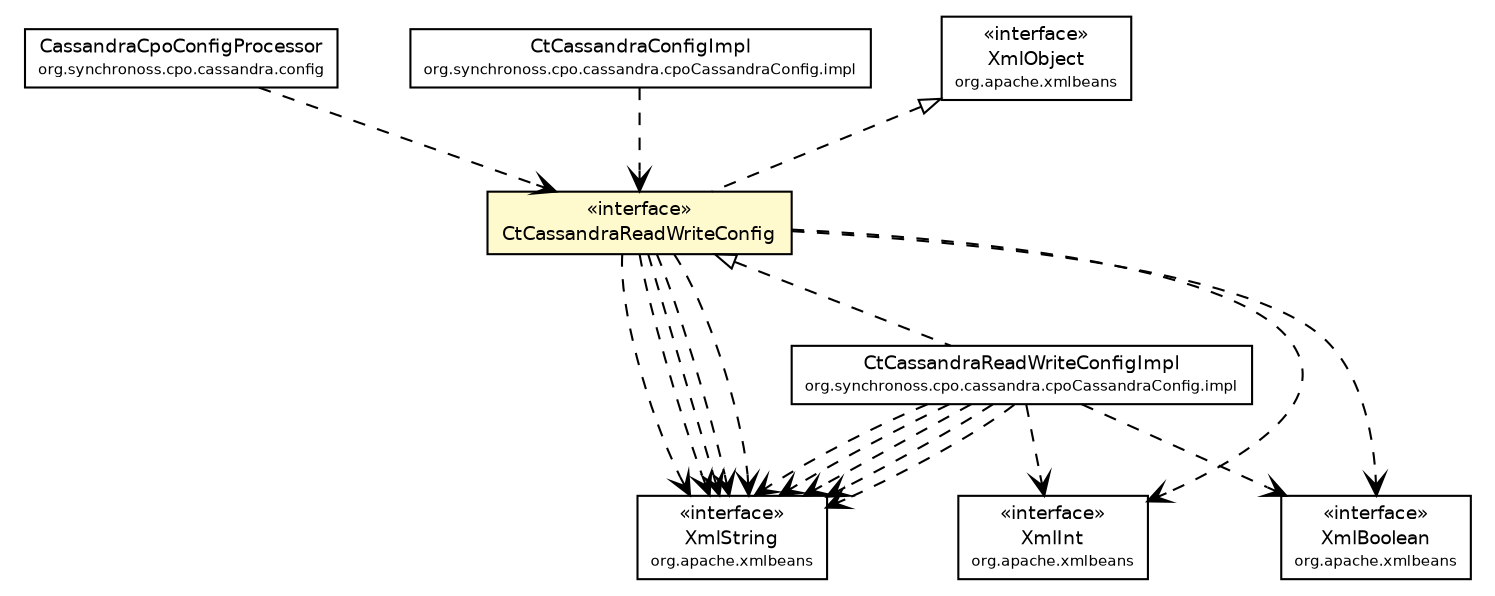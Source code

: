 #!/usr/local/bin/dot
#
# Class diagram 
# Generated by UmlGraph version 4.6 (http://www.spinellis.gr/sw/umlgraph)
#

digraph G {
	edge [fontname="Helvetica",fontsize=10,labelfontname="Helvetica",labelfontsize=10];
	node [fontname="Helvetica",fontsize=10,shape=plaintext];
	// org.synchronoss.cpo.cassandra.config.CassandraCpoConfigProcessor
	c50570 [label=<<table border="0" cellborder="1" cellspacing="0" cellpadding="2" port="p" href="../config/CassandraCpoConfigProcessor.html">
		<tr><td><table border="0" cellspacing="0" cellpadding="1">
			<tr><td> CassandraCpoConfigProcessor </td></tr>
			<tr><td><font point-size="7.0"> org.synchronoss.cpo.cassandra.config </font></td></tr>
		</table></td></tr>
		</table>>, fontname="Helvetica", fontcolor="black", fontsize=9.0];
	// org.synchronoss.cpo.cassandra.cpoCassandraConfig.CtCassandraReadWriteConfig
	c50585 [label=<<table border="0" cellborder="1" cellspacing="0" cellpadding="2" port="p" bgcolor="lemonChiffon" href="./CtCassandraReadWriteConfig.html">
		<tr><td><table border="0" cellspacing="0" cellpadding="1">
			<tr><td> &laquo;interface&raquo; </td></tr>
			<tr><td> CtCassandraReadWriteConfig </td></tr>
		</table></td></tr>
		</table>>, fontname="Helvetica", fontcolor="black", fontsize=9.0];
	// org.synchronoss.cpo.cassandra.cpoCassandraConfig.impl.CtCassandraReadWriteConfigImpl
	c50591 [label=<<table border="0" cellborder="1" cellspacing="0" cellpadding="2" port="p" href="./impl/CtCassandraReadWriteConfigImpl.html">
		<tr><td><table border="0" cellspacing="0" cellpadding="1">
			<tr><td> CtCassandraReadWriteConfigImpl </td></tr>
			<tr><td><font point-size="7.0"> org.synchronoss.cpo.cassandra.cpoCassandraConfig.impl </font></td></tr>
		</table></td></tr>
		</table>>, fontname="Helvetica", fontcolor="black", fontsize=9.0];
	// org.synchronoss.cpo.cassandra.cpoCassandraConfig.impl.CtCassandraConfigImpl
	c50592 [label=<<table border="0" cellborder="1" cellspacing="0" cellpadding="2" port="p" href="./impl/CtCassandraConfigImpl.html">
		<tr><td><table border="0" cellspacing="0" cellpadding="1">
			<tr><td> CtCassandraConfigImpl </td></tr>
			<tr><td><font point-size="7.0"> org.synchronoss.cpo.cassandra.cpoCassandraConfig.impl </font></td></tr>
		</table></td></tr>
		</table>>, fontname="Helvetica", fontcolor="black", fontsize=9.0];
	//org.synchronoss.cpo.cassandra.cpoCassandraConfig.CtCassandraReadWriteConfig implements org.apache.xmlbeans.XmlObject
	c50602:p -> c50585:p [dir=back,arrowtail=empty,style=dashed];
	//org.synchronoss.cpo.cassandra.cpoCassandraConfig.impl.CtCassandraReadWriteConfigImpl implements org.synchronoss.cpo.cassandra.cpoCassandraConfig.CtCassandraReadWriteConfig
	c50585:p -> c50591:p [dir=back,arrowtail=empty,style=dashed];
	// org.synchronoss.cpo.cassandra.config.CassandraCpoConfigProcessor DEPEND org.synchronoss.cpo.cassandra.cpoCassandraConfig.CtCassandraReadWriteConfig
	c50570:p -> c50585:p [taillabel="", label="", headlabel="", fontname="Helvetica", fontcolor="black", fontsize=10.0, color="black", arrowhead=open, style=dashed];
	// org.synchronoss.cpo.cassandra.cpoCassandraConfig.CtCassandraReadWriteConfig DEPEND org.apache.xmlbeans.XmlString
	c50585:p -> c50603:p [taillabel="", label="", headlabel="", fontname="Helvetica", fontcolor="black", fontsize=10.0, color="black", arrowhead=open, style=dashed];
	// org.synchronoss.cpo.cassandra.cpoCassandraConfig.CtCassandraReadWriteConfig DEPEND org.apache.xmlbeans.XmlString
	c50585:p -> c50603:p [taillabel="", label="", headlabel="", fontname="Helvetica", fontcolor="black", fontsize=10.0, color="black", arrowhead=open, style=dashed];
	// org.synchronoss.cpo.cassandra.cpoCassandraConfig.CtCassandraReadWriteConfig DEPEND org.apache.xmlbeans.XmlString
	c50585:p -> c50603:p [taillabel="", label="", headlabel="", fontname="Helvetica", fontcolor="black", fontsize=10.0, color="black", arrowhead=open, style=dashed];
	// org.synchronoss.cpo.cassandra.cpoCassandraConfig.CtCassandraReadWriteConfig DEPEND org.apache.xmlbeans.XmlString
	c50585:p -> c50603:p [taillabel="", label="", headlabel="", fontname="Helvetica", fontcolor="black", fontsize=10.0, color="black", arrowhead=open, style=dashed];
	// org.synchronoss.cpo.cassandra.cpoCassandraConfig.CtCassandraReadWriteConfig DEPEND org.apache.xmlbeans.XmlInt
	c50585:p -> c50604:p [taillabel="", label="", headlabel="", fontname="Helvetica", fontcolor="black", fontsize=10.0, color="black", arrowhead=open, style=dashed];
	// org.synchronoss.cpo.cassandra.cpoCassandraConfig.CtCassandraReadWriteConfig DEPEND org.apache.xmlbeans.XmlString
	c50585:p -> c50603:p [taillabel="", label="", headlabel="", fontname="Helvetica", fontcolor="black", fontsize=10.0, color="black", arrowhead=open, style=dashed];
	// org.synchronoss.cpo.cassandra.cpoCassandraConfig.CtCassandraReadWriteConfig DEPEND org.apache.xmlbeans.XmlBoolean
	c50585:p -> c50605:p [taillabel="", label="", headlabel="", fontname="Helvetica", fontcolor="black", fontsize=10.0, color="black", arrowhead=open, style=dashed];
	// org.synchronoss.cpo.cassandra.cpoCassandraConfig.impl.CtCassandraReadWriteConfigImpl DEPEND org.apache.xmlbeans.XmlString
	c50591:p -> c50603:p [taillabel="", label="", headlabel="", fontname="Helvetica", fontcolor="black", fontsize=10.0, color="black", arrowhead=open, style=dashed];
	// org.synchronoss.cpo.cassandra.cpoCassandraConfig.impl.CtCassandraReadWriteConfigImpl DEPEND org.apache.xmlbeans.XmlString
	c50591:p -> c50603:p [taillabel="", label="", headlabel="", fontname="Helvetica", fontcolor="black", fontsize=10.0, color="black", arrowhead=open, style=dashed];
	// org.synchronoss.cpo.cassandra.cpoCassandraConfig.impl.CtCassandraReadWriteConfigImpl DEPEND org.apache.xmlbeans.XmlInt
	c50591:p -> c50604:p [taillabel="", label="", headlabel="", fontname="Helvetica", fontcolor="black", fontsize=10.0, color="black", arrowhead=open, style=dashed];
	// org.synchronoss.cpo.cassandra.cpoCassandraConfig.impl.CtCassandraReadWriteConfigImpl DEPEND org.apache.xmlbeans.XmlString
	c50591:p -> c50603:p [taillabel="", label="", headlabel="", fontname="Helvetica", fontcolor="black", fontsize=10.0, color="black", arrowhead=open, style=dashed];
	// org.synchronoss.cpo.cassandra.cpoCassandraConfig.impl.CtCassandraReadWriteConfigImpl DEPEND org.apache.xmlbeans.XmlString
	c50591:p -> c50603:p [taillabel="", label="", headlabel="", fontname="Helvetica", fontcolor="black", fontsize=10.0, color="black", arrowhead=open, style=dashed];
	// org.synchronoss.cpo.cassandra.cpoCassandraConfig.impl.CtCassandraReadWriteConfigImpl DEPEND org.apache.xmlbeans.XmlBoolean
	c50591:p -> c50605:p [taillabel="", label="", headlabel="", fontname="Helvetica", fontcolor="black", fontsize=10.0, color="black", arrowhead=open, style=dashed];
	// org.synchronoss.cpo.cassandra.cpoCassandraConfig.impl.CtCassandraReadWriteConfigImpl DEPEND org.apache.xmlbeans.XmlString
	c50591:p -> c50603:p [taillabel="", label="", headlabel="", fontname="Helvetica", fontcolor="black", fontsize=10.0, color="black", arrowhead=open, style=dashed];
	// org.synchronoss.cpo.cassandra.cpoCassandraConfig.impl.CtCassandraConfigImpl DEPEND org.synchronoss.cpo.cassandra.cpoCassandraConfig.CtCassandraReadWriteConfig
	c50592:p -> c50585:p [taillabel="", label="", headlabel="", fontname="Helvetica", fontcolor="black", fontsize=10.0, color="black", arrowhead=open, style=dashed];
	// org.apache.xmlbeans.XmlObject
	c50602 [label=<<table border="0" cellborder="1" cellspacing="0" cellpadding="2" port="p" href="http://java.sun.com/j2se/1.4.2/docs/api/org/apache/xmlbeans/XmlObject.html">
		<tr><td><table border="0" cellspacing="0" cellpadding="1">
			<tr><td> &laquo;interface&raquo; </td></tr>
			<tr><td> XmlObject </td></tr>
			<tr><td><font point-size="7.0"> org.apache.xmlbeans </font></td></tr>
		</table></td></tr>
		</table>>, fontname="Helvetica", fontcolor="black", fontsize=9.0];
	// org.apache.xmlbeans.XmlInt
	c50604 [label=<<table border="0" cellborder="1" cellspacing="0" cellpadding="2" port="p" href="http://java.sun.com/j2se/1.4.2/docs/api/org/apache/xmlbeans/XmlInt.html">
		<tr><td><table border="0" cellspacing="0" cellpadding="1">
			<tr><td> &laquo;interface&raquo; </td></tr>
			<tr><td> XmlInt </td></tr>
			<tr><td><font point-size="7.0"> org.apache.xmlbeans </font></td></tr>
		</table></td></tr>
		</table>>, fontname="Helvetica", fontcolor="black", fontsize=9.0];
	// org.apache.xmlbeans.XmlString
	c50603 [label=<<table border="0" cellborder="1" cellspacing="0" cellpadding="2" port="p" href="http://java.sun.com/j2se/1.4.2/docs/api/org/apache/xmlbeans/XmlString.html">
		<tr><td><table border="0" cellspacing="0" cellpadding="1">
			<tr><td> &laquo;interface&raquo; </td></tr>
			<tr><td> XmlString </td></tr>
			<tr><td><font point-size="7.0"> org.apache.xmlbeans </font></td></tr>
		</table></td></tr>
		</table>>, fontname="Helvetica", fontcolor="black", fontsize=9.0];
	// org.apache.xmlbeans.XmlBoolean
	c50605 [label=<<table border="0" cellborder="1" cellspacing="0" cellpadding="2" port="p" href="http://java.sun.com/j2se/1.4.2/docs/api/org/apache/xmlbeans/XmlBoolean.html">
		<tr><td><table border="0" cellspacing="0" cellpadding="1">
			<tr><td> &laquo;interface&raquo; </td></tr>
			<tr><td> XmlBoolean </td></tr>
			<tr><td><font point-size="7.0"> org.apache.xmlbeans </font></td></tr>
		</table></td></tr>
		</table>>, fontname="Helvetica", fontcolor="black", fontsize=9.0];
}

